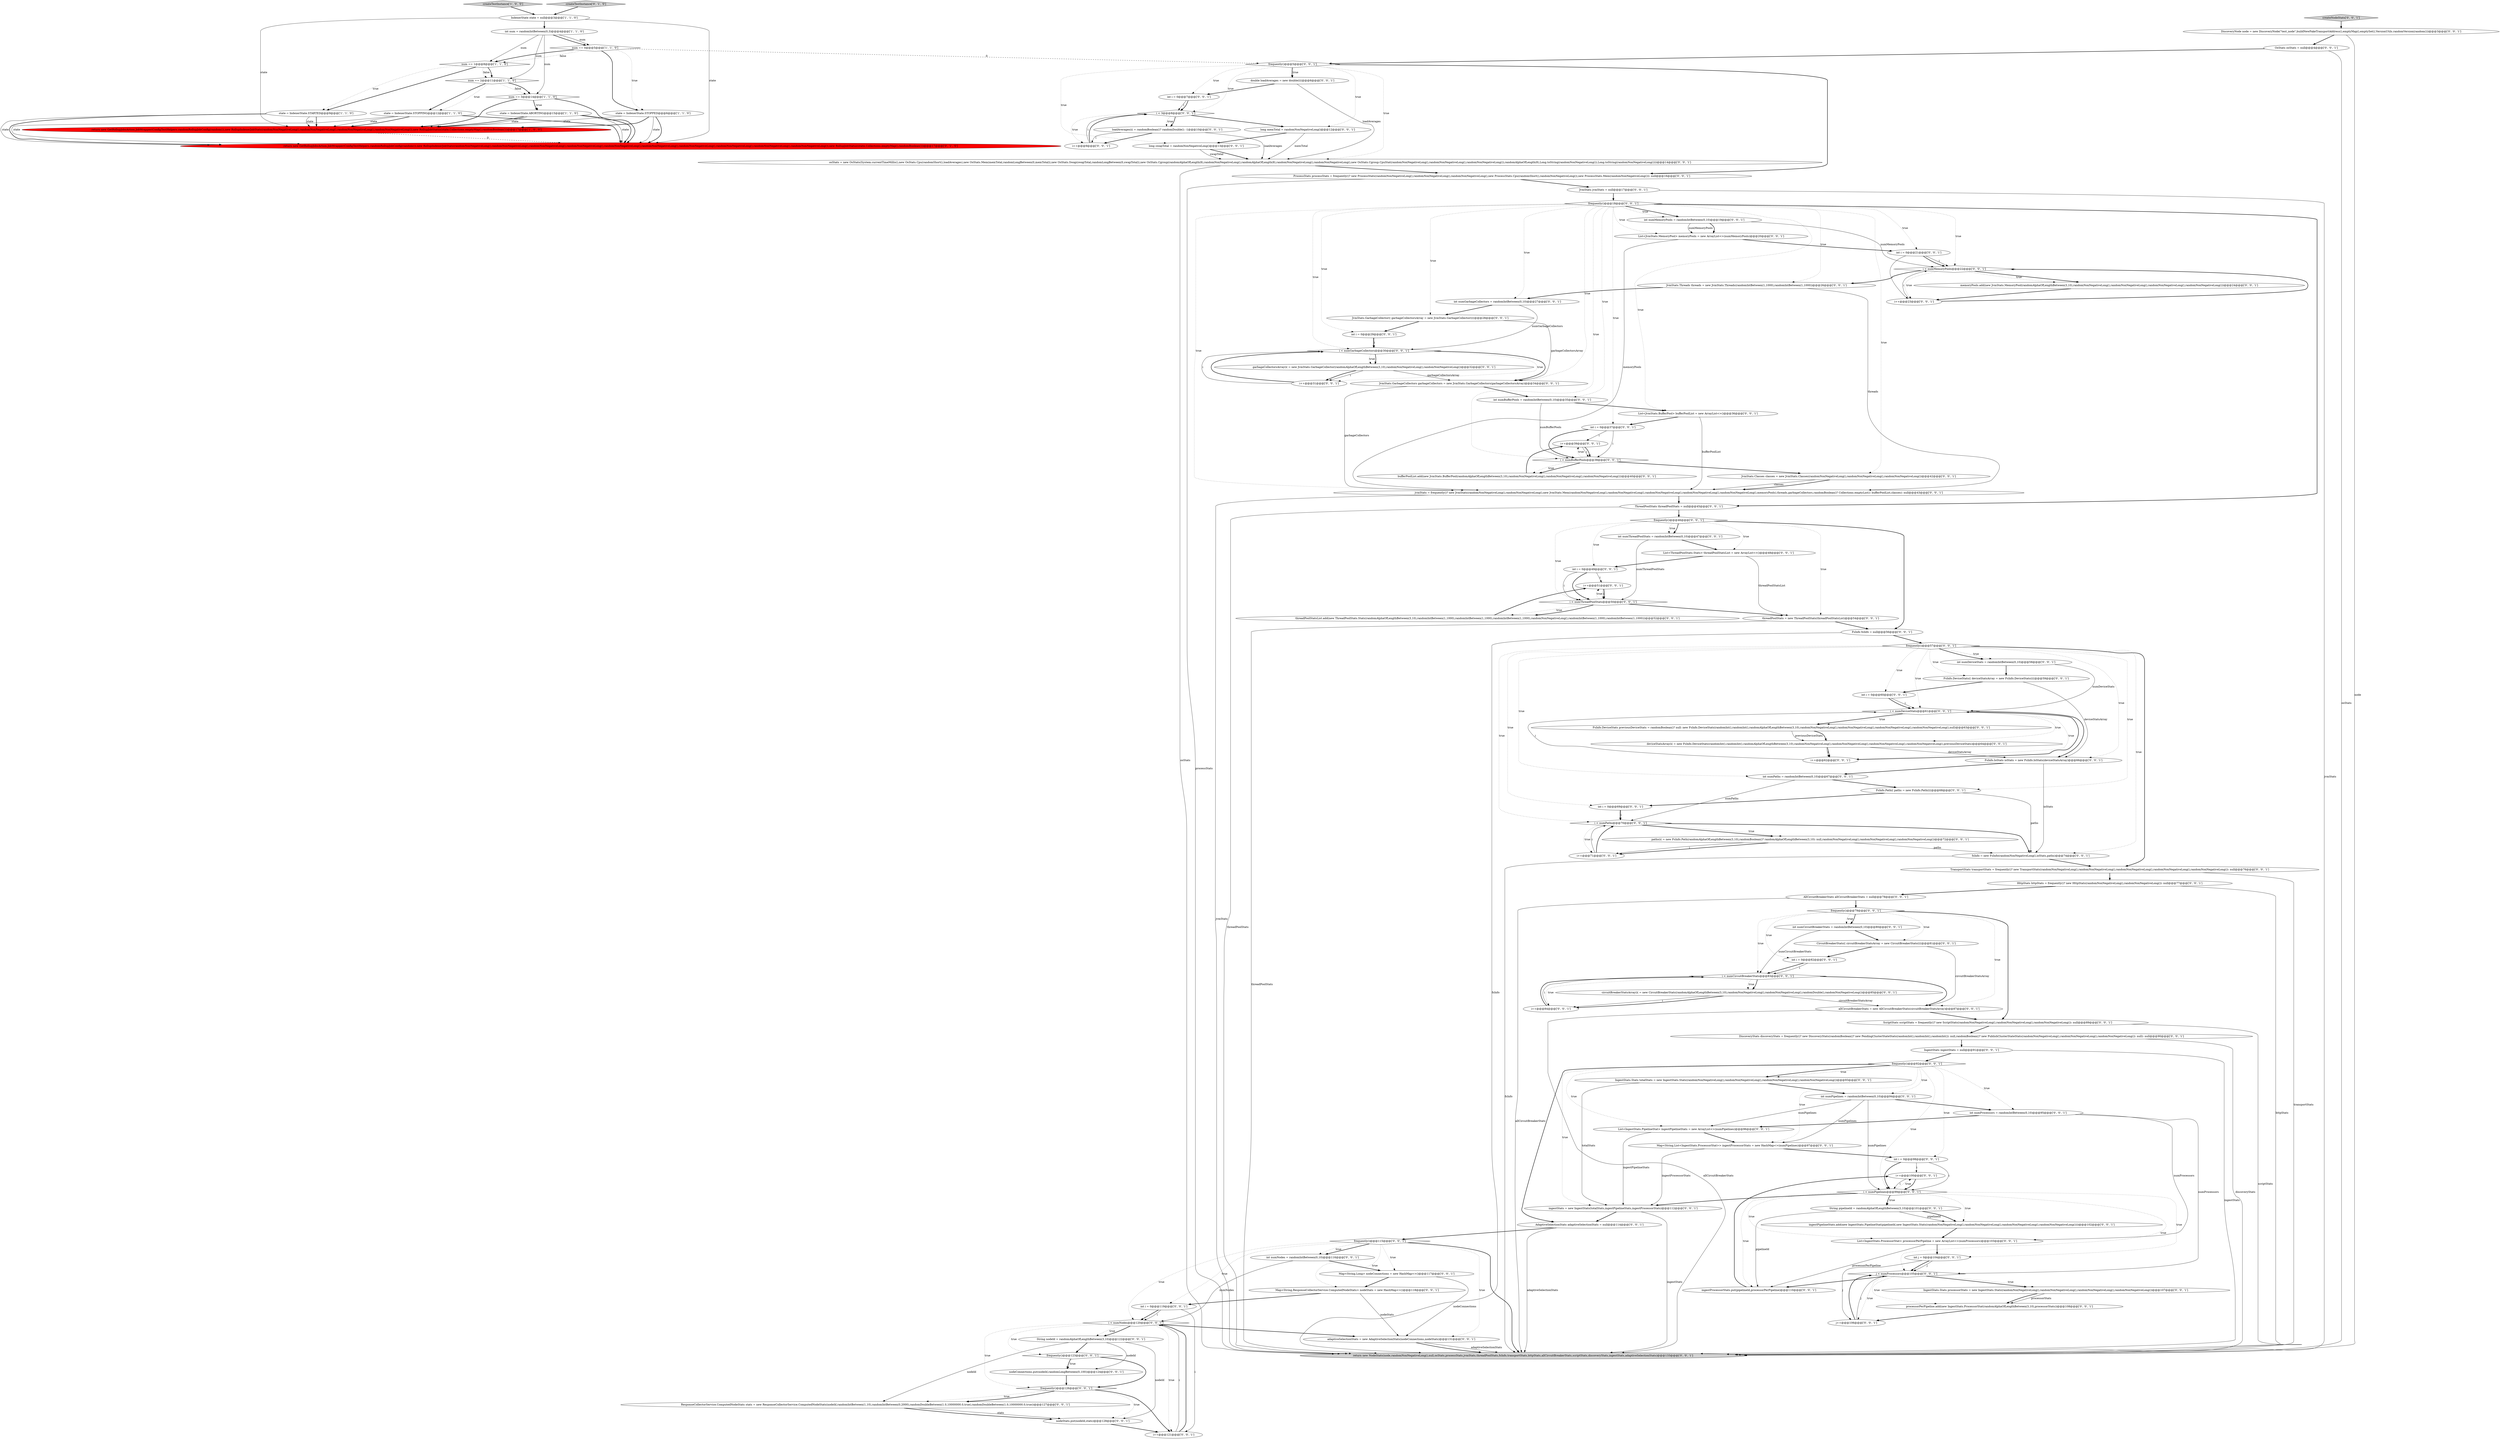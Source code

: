 digraph {
87 [style = filled, label = "AllCircuitBreakerStats allCircuitBreakerStats = null@@@78@@@['0', '0', '1']", fillcolor = white, shape = ellipse image = "AAA0AAABBB3BBB"];
48 [style = filled, label = "List<JvmStats.MemoryPool> memoryPools = new ArrayList<>(numMemoryPools)@@@20@@@['0', '0', '1']", fillcolor = white, shape = ellipse image = "AAA0AAABBB3BBB"];
12 [style = filled, label = "return new GetRollupJobsAction.JobWrapper(ConfigTestHelpers.randomRollupJobConfig(random()),new RollupIndexerJobStats(randomNonNegativeLong(),randomNonNegativeLong(),randomNonNegativeLong(),randomNonNegativeLong(),randomNonNegativeLong(),randomNonNegativeLong(),randomNonNegativeLong(),randomNonNegativeLong(),randomNonNegativeLong(),randomNonNegativeLong()),new RollupJobStatus(state,Collections.emptyMap(),randomBoolean()))@@@17@@@['0', '1', '0']", fillcolor = red, shape = ellipse image = "AAA1AAABBB2BBB"];
96 [style = filled, label = "Map<String,Long> nodeConnections = new HashMap<>()@@@117@@@['0', '0', '1']", fillcolor = white, shape = ellipse image = "AAA0AAABBB3BBB"];
47 [style = filled, label = "FsInfo.IoStats ioStats = new FsInfo.IoStats(deviceStatsArray)@@@66@@@['0', '0', '1']", fillcolor = white, shape = ellipse image = "AAA0AAABBB3BBB"];
124 [style = filled, label = "ScriptStats scriptStats = frequently()? new ScriptStats(randomNonNegativeLong(),randomNonNegativeLong(),randomNonNegativeLong()): null@@@89@@@['0', '0', '1']", fillcolor = white, shape = ellipse image = "AAA0AAABBB3BBB"];
102 [style = filled, label = "int i = 0@@@98@@@['0', '0', '1']", fillcolor = white, shape = ellipse image = "AAA0AAABBB3BBB"];
98 [style = filled, label = "frequently()@@@123@@@['0', '0', '1']", fillcolor = white, shape = diamond image = "AAA0AAABBB3BBB"];
61 [style = filled, label = "FsInfo.DeviceStats previousDeviceStats = randomBoolean()? null: new FsInfo.DeviceStats(randomInt(),randomInt(),randomAlphaOfLengthBetween(3,10),randomNonNegativeLong(),randomNonNegativeLong(),randomNonNegativeLong(),randomNonNegativeLong(),null)@@@63@@@['0', '0', '1']", fillcolor = white, shape = ellipse image = "AAA0AAABBB3BBB"];
23 [style = filled, label = "int i = 0@@@49@@@['0', '0', '1']", fillcolor = white, shape = ellipse image = "AAA0AAABBB3BBB"];
39 [style = filled, label = "OsStats osStats = null@@@4@@@['0', '0', '1']", fillcolor = white, shape = ellipse image = "AAA0AAABBB3BBB"];
18 [style = filled, label = "JvmStats.GarbageCollector(( garbageCollectorsArray = new JvmStats.GarbageCollector((((@@@28@@@['0', '0', '1']", fillcolor = white, shape = ellipse image = "AAA0AAABBB3BBB"];
54 [style = filled, label = "jvmStats = frequently()? new JvmStats(randomNonNegativeLong(),randomNonNegativeLong(),new JvmStats.Mem(randomNonNegativeLong(),randomNonNegativeLong(),randomNonNegativeLong(),randomNonNegativeLong(),randomNonNegativeLong(),memoryPools),threads,garbageCollectors,randomBoolean()? Collections.emptyList(): bufferPoolList,classes): null@@@43@@@['0', '0', '1']", fillcolor = white, shape = ellipse image = "AAA0AAABBB3BBB"];
63 [style = filled, label = "String nodeId = randomAlphaOfLengthBetween(3,10)@@@122@@@['0', '0', '1']", fillcolor = white, shape = ellipse image = "AAA0AAABBB3BBB"];
16 [style = filled, label = "ProcessStats processStats = frequently()? new ProcessStats(randomNonNegativeLong(),randomNonNegativeLong(),randomNonNegativeLong(),new ProcessStats.Cpu(randomShort(),randomNonNegativeLong()),new ProcessStats.Mem(randomNonNegativeLong())): null@@@16@@@['0', '0', '1']", fillcolor = white, shape = ellipse image = "AAA0AAABBB3BBB"];
68 [style = filled, label = "HttpStats httpStats = frequently()? new HttpStats(randomNonNegativeLong(),randomNonNegativeLong()): null@@@77@@@['0', '0', '1']", fillcolor = white, shape = ellipse image = "AAA0AAABBB3BBB"];
89 [style = filled, label = "circuitBreakerStatsArray(i( = new CircuitBreakerStats(randomAlphaOfLengthBetween(3,10),randomNonNegativeLong(),randomNonNegativeLong(),randomDouble(),randomNonNegativeLong())@@@85@@@['0', '0', '1']", fillcolor = white, shape = ellipse image = "AAA0AAABBB3BBB"];
99 [style = filled, label = "fsInfo = new FsInfo(randomNonNegativeLong(),ioStats,paths)@@@74@@@['0', '0', '1']", fillcolor = white, shape = ellipse image = "AAA0AAABBB3BBB"];
29 [style = filled, label = "threadPoolStatsList.add(new ThreadPoolStats.Stats(randomAlphaOfLengthBetween(3,10),randomIntBetween(1,1000),randomIntBetween(1,1000),randomIntBetween(1,1000),randomNonNegativeLong(),randomIntBetween(1,1000),randomIntBetween(1,1000)))@@@52@@@['0', '0', '1']", fillcolor = white, shape = ellipse image = "AAA0AAABBB3BBB"];
6 [style = filled, label = "createTestInstance['1', '0', '0']", fillcolor = lightgray, shape = diamond image = "AAA0AAABBB1BBB"];
75 [style = filled, label = "deviceStatsArray(i( = new FsInfo.DeviceStats(randomInt(),randomInt(),randomAlphaOfLengthBetween(3,10),randomNonNegativeLong(),randomNonNegativeLong(),randomNonNegativeLong(),randomNonNegativeLong(),previousDeviceStats)@@@64@@@['0', '0', '1']", fillcolor = white, shape = ellipse image = "AAA0AAABBB3BBB"];
109 [style = filled, label = "i < numNodes@@@120@@@['0', '0', '1']", fillcolor = white, shape = diamond image = "AAA0AAABBB3BBB"];
92 [style = filled, label = "int i = 0@@@29@@@['0', '0', '1']", fillcolor = white, shape = ellipse image = "AAA0AAABBB3BBB"];
69 [style = filled, label = "i++@@@100@@@['0', '0', '1']", fillcolor = white, shape = ellipse image = "AAA0AAABBB3BBB"];
57 [style = filled, label = "i++@@@51@@@['0', '0', '1']", fillcolor = white, shape = ellipse image = "AAA0AAABBB3BBB"];
5 [style = filled, label = "num == 2@@@11@@@['1', '1', '0']", fillcolor = white, shape = diamond image = "AAA0AAABBB1BBB"];
97 [style = filled, label = "JvmStats.GarbageCollectors garbageCollectors = new JvmStats.GarbageCollectors(garbageCollectorsArray)@@@34@@@['0', '0', '1']", fillcolor = white, shape = ellipse image = "AAA0AAABBB3BBB"];
111 [style = filled, label = "int i = 0@@@21@@@['0', '0', '1']", fillcolor = white, shape = ellipse image = "AAA0AAABBB3BBB"];
31 [style = filled, label = "Map<String,List<IngestStats.ProcessorStat>> ingestProcessorStats = new HashMap<>(numPipelines)@@@97@@@['0', '0', '1']", fillcolor = white, shape = ellipse image = "AAA0AAABBB3BBB"];
7 [style = filled, label = "num == 3@@@14@@@['1', '1', '0']", fillcolor = white, shape = diamond image = "AAA0AAABBB1BBB"];
76 [style = filled, label = "List<IngestStats.PipelineStat> ingestPipelineStats = new ArrayList<>(numPipelines)@@@96@@@['0', '0', '1']", fillcolor = white, shape = ellipse image = "AAA0AAABBB3BBB"];
95 [style = filled, label = "i < numMemoryPools@@@22@@@['0', '0', '1']", fillcolor = white, shape = diamond image = "AAA0AAABBB3BBB"];
101 [style = filled, label = "CircuitBreakerStats(( circuitBreakerStatsArray = new CircuitBreakerStats((((@@@81@@@['0', '0', '1']", fillcolor = white, shape = ellipse image = "AAA0AAABBB3BBB"];
108 [style = filled, label = "i < numPipelines@@@99@@@['0', '0', '1']", fillcolor = white, shape = diamond image = "AAA0AAABBB3BBB"];
113 [style = filled, label = "ingestPipelineStats.add(new IngestStats.PipelineStat(pipelineId,new IngestStats.Stats(randomNonNegativeLong(),randomNonNegativeLong(),randomNonNegativeLong(),randomNonNegativeLong())))@@@102@@@['0', '0', '1']", fillcolor = white, shape = ellipse image = "AAA0AAABBB3BBB"];
15 [style = filled, label = "int numNodes = randomIntBetween(0,10)@@@116@@@['0', '0', '1']", fillcolor = white, shape = ellipse image = "AAA0AAABBB3BBB"];
103 [style = filled, label = "bufferPoolList.add(new JvmStats.BufferPool(randomAlphaOfLengthBetween(3,10),randomNonNegativeLong(),randomNonNegativeLong(),randomNonNegativeLong()))@@@40@@@['0', '0', '1']", fillcolor = white, shape = ellipse image = "AAA0AAABBB3BBB"];
65 [style = filled, label = "long swapTotal = randomNonNegativeLong()@@@13@@@['0', '0', '1']", fillcolor = white, shape = ellipse image = "AAA0AAABBB3BBB"];
71 [style = filled, label = "int numMemoryPools = randomIntBetween(0,10)@@@19@@@['0', '0', '1']", fillcolor = white, shape = ellipse image = "AAA0AAABBB3BBB"];
14 [style = filled, label = "return new NodeStats(node,randomNonNegativeLong(),null,osStats,processStats,jvmStats,threadPoolStats,fsInfo,transportStats,httpStats,allCircuitBreakerStats,scriptStats,discoveryStats,ingestStats,adaptiveSelectionStats)@@@133@@@['0', '0', '1']", fillcolor = lightgray, shape = ellipse image = "AAA0AAABBB3BBB"];
26 [style = filled, label = "processorPerPipeline.add(new IngestStats.ProcessorStat(randomAlphaOfLengthBetween(3,10),processorStats))@@@108@@@['0', '0', '1']", fillcolor = white, shape = ellipse image = "AAA0AAABBB3BBB"];
60 [style = filled, label = "nodeStats.put(nodeId,stats)@@@128@@@['0', '0', '1']", fillcolor = white, shape = ellipse image = "AAA0AAABBB3BBB"];
30 [style = filled, label = "IngestStats.Stats totalStats = new IngestStats.Stats(randomNonNegativeLong(),randomNonNegativeLong(),randomNonNegativeLong(),randomNonNegativeLong())@@@93@@@['0', '0', '1']", fillcolor = white, shape = ellipse image = "AAA0AAABBB3BBB"];
66 [style = filled, label = "i++@@@9@@@['0', '0', '1']", fillcolor = white, shape = ellipse image = "AAA0AAABBB3BBB"];
123 [style = filled, label = "i++@@@71@@@['0', '0', '1']", fillcolor = white, shape = ellipse image = "AAA0AAABBB3BBB"];
64 [style = filled, label = "long memTotal = randomNonNegativeLong()@@@12@@@['0', '0', '1']", fillcolor = white, shape = ellipse image = "AAA0AAABBB3BBB"];
52 [style = filled, label = "i < numGarbageCollectors@@@30@@@['0', '0', '1']", fillcolor = white, shape = diamond image = "AAA0AAABBB3BBB"];
80 [style = filled, label = "frequently()@@@5@@@['0', '0', '1']", fillcolor = white, shape = diamond image = "AAA0AAABBB3BBB"];
78 [style = filled, label = "String pipelineId = randomAlphaOfLengthBetween(3,10)@@@101@@@['0', '0', '1']", fillcolor = white, shape = ellipse image = "AAA0AAABBB3BBB"];
121 [style = filled, label = "FsInfo fsInfo = null@@@56@@@['0', '0', '1']", fillcolor = white, shape = ellipse image = "AAA0AAABBB3BBB"];
17 [style = filled, label = "IngestStats ingestStats = null@@@91@@@['0', '0', '1']", fillcolor = white, shape = ellipse image = "AAA0AAABBB3BBB"];
88 [style = filled, label = "int i = 0@@@69@@@['0', '0', '1']", fillcolor = white, shape = ellipse image = "AAA0AAABBB3BBB"];
116 [style = filled, label = "i++@@@121@@@['0', '0', '1']", fillcolor = white, shape = ellipse image = "AAA0AAABBB3BBB"];
24 [style = filled, label = "int numBufferPools = randomIntBetween(0,10)@@@35@@@['0', '0', '1']", fillcolor = white, shape = ellipse image = "AAA0AAABBB3BBB"];
100 [style = filled, label = "i < numPaths@@@70@@@['0', '0', '1']", fillcolor = white, shape = diamond image = "AAA0AAABBB3BBB"];
115 [style = filled, label = "int numPaths = randomIntBetween(0,10)@@@67@@@['0', '0', '1']", fillcolor = white, shape = ellipse image = "AAA0AAABBB3BBB"];
94 [style = filled, label = "paths(i( = new FsInfo.Path(randomAlphaOfLengthBetween(3,10),randomBoolean()? randomAlphaOfLengthBetween(3,10): null,randomNonNegativeLong(),randomNonNegativeLong(),randomNonNegativeLong())@@@72@@@['0', '0', '1']", fillcolor = white, shape = ellipse image = "AAA0AAABBB3BBB"];
119 [style = filled, label = "ingestProcessorStats.put(pipelineId,processorPerPipeline)@@@110@@@['0', '0', '1']", fillcolor = white, shape = ellipse image = "AAA0AAABBB3BBB"];
110 [style = filled, label = "i++@@@23@@@['0', '0', '1']", fillcolor = white, shape = ellipse image = "AAA0AAABBB3BBB"];
19 [style = filled, label = "int numDeviceStats = randomIntBetween(0,10)@@@58@@@['0', '0', '1']", fillcolor = white, shape = ellipse image = "AAA0AAABBB3BBB"];
44 [style = filled, label = "List<ThreadPoolStats.Stats> threadPoolStatsList = new ArrayList<>()@@@48@@@['0', '0', '1']", fillcolor = white, shape = ellipse image = "AAA0AAABBB3BBB"];
93 [style = filled, label = "i++@@@62@@@['0', '0', '1']", fillcolor = white, shape = ellipse image = "AAA0AAABBB3BBB"];
86 [style = filled, label = "i++@@@31@@@['0', '0', '1']", fillcolor = white, shape = ellipse image = "AAA0AAABBB3BBB"];
84 [style = filled, label = "double loadAverages = new double((((@@@6@@@['0', '0', '1']", fillcolor = white, shape = ellipse image = "AAA0AAABBB3BBB"];
118 [style = filled, label = "FsInfo.Path(( paths = new FsInfo.Path((((@@@68@@@['0', '0', '1']", fillcolor = white, shape = ellipse image = "AAA0AAABBB3BBB"];
72 [style = filled, label = "ThreadPoolStats threadPoolStats = null@@@45@@@['0', '0', '1']", fillcolor = white, shape = ellipse image = "AAA0AAABBB3BBB"];
91 [style = filled, label = "int j = 0@@@104@@@['0', '0', '1']", fillcolor = white, shape = ellipse image = "AAA0AAABBB3BBB"];
38 [style = filled, label = "JvmStats.Classes classes = new JvmStats.Classes(randomNonNegativeLong(),randomNonNegativeLong(),randomNonNegativeLong())@@@42@@@['0', '0', '1']", fillcolor = white, shape = ellipse image = "AAA0AAABBB3BBB"];
10 [style = filled, label = "num == 0@@@5@@@['1', '1', '0']", fillcolor = white, shape = diamond image = "AAA0AAABBB1BBB"];
104 [style = filled, label = "allCircuitBreakerStats = new AllCircuitBreakerStats(circuitBreakerStatsArray)@@@87@@@['0', '0', '1']", fillcolor = white, shape = ellipse image = "AAA0AAABBB3BBB"];
114 [style = filled, label = "int i = 0@@@82@@@['0', '0', '1']", fillcolor = white, shape = ellipse image = "AAA0AAABBB3BBB"];
43 [style = filled, label = "List<IngestStats.ProcessorStat> processorPerPipeline = new ArrayList<>(numProcessors)@@@103@@@['0', '0', '1']", fillcolor = white, shape = ellipse image = "AAA0AAABBB3BBB"];
41 [style = filled, label = "Map<String,ResponseCollectorService.ComputedNodeStats> nodeStats = new HashMap<>()@@@118@@@['0', '0', '1']", fillcolor = white, shape = ellipse image = "AAA0AAABBB3BBB"];
33 [style = filled, label = "frequently()@@@57@@@['0', '0', '1']", fillcolor = white, shape = diamond image = "AAA0AAABBB3BBB"];
74 [style = filled, label = "loadAverages(i( = randomBoolean()? randomDouble(): -1@@@10@@@['0', '0', '1']", fillcolor = white, shape = ellipse image = "AAA0AAABBB3BBB"];
13 [style = filled, label = "createTestInstance['0', '1', '0']", fillcolor = lightgray, shape = diamond image = "AAA0AAABBB2BBB"];
51 [style = filled, label = "frequently()@@@79@@@['0', '0', '1']", fillcolor = white, shape = diamond image = "AAA0AAABBB3BBB"];
11 [style = filled, label = "state = IndexerState.STARTED@@@9@@@['1', '1', '0']", fillcolor = white, shape = ellipse image = "AAA0AAABBB1BBB"];
21 [style = filled, label = "i++@@@39@@@['0', '0', '1']", fillcolor = white, shape = ellipse image = "AAA0AAABBB3BBB"];
107 [style = filled, label = "i < numDeviceStats@@@61@@@['0', '0', '1']", fillcolor = white, shape = diamond image = "AAA0AAABBB3BBB"];
112 [style = filled, label = "FsInfo.DeviceStats(( deviceStatsArray = new FsInfo.DeviceStats((((@@@59@@@['0', '0', '1']", fillcolor = white, shape = ellipse image = "AAA0AAABBB3BBB"];
56 [style = filled, label = "int numPipelines = randomIntBetween(0,10)@@@94@@@['0', '0', '1']", fillcolor = white, shape = ellipse image = "AAA0AAABBB3BBB"];
67 [style = filled, label = "j++@@@106@@@['0', '0', '1']", fillcolor = white, shape = ellipse image = "AAA0AAABBB3BBB"];
22 [style = filled, label = "AdaptiveSelectionStats adaptiveSelectionStats = null@@@114@@@['0', '0', '1']", fillcolor = white, shape = ellipse image = "AAA0AAABBB3BBB"];
85 [style = filled, label = "i < 3@@@8@@@['0', '0', '1']", fillcolor = white, shape = diamond image = "AAA0AAABBB3BBB"];
25 [style = filled, label = "adaptiveSelectionStats = new AdaptiveSelectionStats(nodeConnections,nodeStats)@@@131@@@['0', '0', '1']", fillcolor = white, shape = ellipse image = "AAA0AAABBB3BBB"];
32 [style = filled, label = "int i = 0@@@7@@@['0', '0', '1']", fillcolor = white, shape = ellipse image = "AAA0AAABBB3BBB"];
58 [style = filled, label = "frequently()@@@115@@@['0', '0', '1']", fillcolor = white, shape = diamond image = "AAA0AAABBB3BBB"];
1 [style = filled, label = "state = IndexerState.STOPPED@@@6@@@['1', '1', '0']", fillcolor = white, shape = ellipse image = "AAA0AAABBB1BBB"];
8 [style = filled, label = "return new GetRollupJobsAction.JobWrapper(ConfigTestHelpers.randomRollupJobConfig(random()),new RollupIndexerJobStats(randomNonNegativeLong(),randomNonNegativeLong(),randomNonNegativeLong(),randomNonNegativeLong()),new RollupJobStatus(state,Collections.emptyMap(),randomBoolean()))@@@17@@@['1', '0', '0']", fillcolor = red, shape = ellipse image = "AAA1AAABBB1BBB"];
34 [style = filled, label = "DiscoveryNode node = new DiscoveryNode(\"test_node\",buildNewFakeTransportAddress(),emptyMap(),emptySet(),VersionUtils.randomVersion(random()))@@@3@@@['0', '0', '1']", fillcolor = white, shape = ellipse image = "AAA0AAABBB3BBB"];
122 [style = filled, label = "ingestStats = new IngestStats(totalStats,ingestPipelineStats,ingestProcessorStats)@@@112@@@['0', '0', '1']", fillcolor = white, shape = ellipse image = "AAA0AAABBB3BBB"];
79 [style = filled, label = "threadPoolStats = new ThreadPoolStats(threadPoolStatsList)@@@54@@@['0', '0', '1']", fillcolor = white, shape = ellipse image = "AAA0AAABBB3BBB"];
125 [style = filled, label = "DiscoveryStats discoveryStats = frequently()? new DiscoveryStats(randomBoolean()? new PendingClusterStateStats(randomInt(),randomInt(),randomInt()): null,randomBoolean()? new PublishClusterStateStats(randomNonNegativeLong(),randomNonNegativeLong(),randomNonNegativeLong()): null): null@@@90@@@['0', '0', '1']", fillcolor = white, shape = ellipse image = "AAA0AAABBB3BBB"];
53 [style = filled, label = "int i = 0@@@37@@@['0', '0', '1']", fillcolor = white, shape = ellipse image = "AAA0AAABBB3BBB"];
2 [style = filled, label = "state = IndexerState.ABORTING@@@15@@@['1', '1', '0']", fillcolor = white, shape = ellipse image = "AAA0AAABBB1BBB"];
73 [style = filled, label = "TransportStats transportStats = frequently()? new TransportStats(randomNonNegativeLong(),randomNonNegativeLong(),randomNonNegativeLong(),randomNonNegativeLong(),randomNonNegativeLong()): null@@@76@@@['0', '0', '1']", fillcolor = white, shape = ellipse image = "AAA0AAABBB3BBB"];
0 [style = filled, label = "IndexerState state = null@@@3@@@['1', '1', '0']", fillcolor = white, shape = ellipse image = "AAA0AAABBB1BBB"];
37 [style = filled, label = "JvmStats.Threads threads = new JvmStats.Threads(randomIntBetween(1,1000),randomIntBetween(1,1000))@@@26@@@['0', '0', '1']", fillcolor = white, shape = ellipse image = "AAA0AAABBB3BBB"];
49 [style = filled, label = "frequently()@@@92@@@['0', '0', '1']", fillcolor = white, shape = diamond image = "AAA0AAABBB3BBB"];
27 [style = filled, label = "garbageCollectorsArray(i( = new JvmStats.GarbageCollector(randomAlphaOfLengthBetween(3,10),randomNonNegativeLong(),randomNonNegativeLong())@@@32@@@['0', '0', '1']", fillcolor = white, shape = ellipse image = "AAA0AAABBB3BBB"];
50 [style = filled, label = "int i = 0@@@60@@@['0', '0', '1']", fillcolor = white, shape = ellipse image = "AAA0AAABBB3BBB"];
35 [style = filled, label = "frequently()@@@126@@@['0', '0', '1']", fillcolor = white, shape = diamond image = "AAA0AAABBB3BBB"];
55 [style = filled, label = "i++@@@84@@@['0', '0', '1']", fillcolor = white, shape = ellipse image = "AAA0AAABBB3BBB"];
82 [style = filled, label = "frequently()@@@46@@@['0', '0', '1']", fillcolor = white, shape = diamond image = "AAA0AAABBB3BBB"];
42 [style = filled, label = "int numCircuitBreakerStats = randomIntBetween(0,10)@@@80@@@['0', '0', '1']", fillcolor = white, shape = ellipse image = "AAA0AAABBB3BBB"];
117 [style = filled, label = "List<JvmStats.BufferPool> bufferPoolList = new ArrayList<>()@@@36@@@['0', '0', '1']", fillcolor = white, shape = ellipse image = "AAA0AAABBB3BBB"];
9 [style = filled, label = "state = IndexerState.STOPPING@@@12@@@['1', '1', '0']", fillcolor = white, shape = ellipse image = "AAA0AAABBB1BBB"];
40 [style = filled, label = "i < numBufferPools@@@38@@@['0', '0', '1']", fillcolor = white, shape = diamond image = "AAA0AAABBB3BBB"];
36 [style = filled, label = "nodeConnections.put(nodeId,randomLongBetween(0,100))@@@124@@@['0', '0', '1']", fillcolor = white, shape = ellipse image = "AAA0AAABBB3BBB"];
28 [style = filled, label = "i < numThreadPoolStats@@@50@@@['0', '0', '1']", fillcolor = white, shape = diamond image = "AAA0AAABBB3BBB"];
81 [style = filled, label = "j < numProcessors@@@105@@@['0', '0', '1']", fillcolor = white, shape = diamond image = "AAA0AAABBB3BBB"];
59 [style = filled, label = "memoryPools.add(new JvmStats.MemoryPool(randomAlphaOfLengthBetween(3,10),randomNonNegativeLong(),randomNonNegativeLong(),randomNonNegativeLong(),randomNonNegativeLong()))@@@24@@@['0', '0', '1']", fillcolor = white, shape = ellipse image = "AAA0AAABBB3BBB"];
83 [style = filled, label = "IngestStats.Stats processorStats = new IngestStats.Stats(randomNonNegativeLong(),randomNonNegativeLong(),randomNonNegativeLong(),randomNonNegativeLong())@@@107@@@['0', '0', '1']", fillcolor = white, shape = ellipse image = "AAA0AAABBB3BBB"];
3 [style = filled, label = "int num = randomIntBetween(0,3)@@@4@@@['1', '1', '0']", fillcolor = white, shape = ellipse image = "AAA0AAABBB1BBB"];
105 [style = filled, label = "JvmStats jvmStats = null@@@17@@@['0', '0', '1']", fillcolor = white, shape = ellipse image = "AAA0AAABBB3BBB"];
46 [style = filled, label = "int i = 0@@@119@@@['0', '0', '1']", fillcolor = white, shape = ellipse image = "AAA0AAABBB3BBB"];
70 [style = filled, label = "ResponseCollectorService.ComputedNodeStats stats = new ResponseCollectorService.ComputedNodeStats(nodeId,randomIntBetween(1,10),randomIntBetween(0,2000),randomDoubleBetween(1.0,10000000.0,true),randomDoubleBetween(1.0,10000000.0,true))@@@127@@@['0', '0', '1']", fillcolor = white, shape = ellipse image = "AAA0AAABBB3BBB"];
77 [style = filled, label = "int numThreadPoolStats = randomIntBetween(0,10)@@@47@@@['0', '0', '1']", fillcolor = white, shape = ellipse image = "AAA0AAABBB3BBB"];
20 [style = filled, label = "i < numCircuitBreakerStats@@@83@@@['0', '0', '1']", fillcolor = white, shape = diamond image = "AAA0AAABBB3BBB"];
45 [style = filled, label = "int numGarbageCollectors = randomIntBetween(0,10)@@@27@@@['0', '0', '1']", fillcolor = white, shape = ellipse image = "AAA0AAABBB3BBB"];
62 [style = filled, label = "int numProcessors = randomIntBetween(0,10)@@@95@@@['0', '0', '1']", fillcolor = white, shape = ellipse image = "AAA0AAABBB3BBB"];
106 [style = filled, label = "createNodeStats['0', '0', '1']", fillcolor = lightgray, shape = diamond image = "AAA0AAABBB3BBB"];
4 [style = filled, label = "num == 1@@@8@@@['1', '1', '0']", fillcolor = white, shape = diamond image = "AAA0AAABBB1BBB"];
120 [style = filled, label = "frequently()@@@18@@@['0', '0', '1']", fillcolor = white, shape = diamond image = "AAA0AAABBB3BBB"];
90 [style = filled, label = "osStats = new OsStats(System.currentTimeMillis(),new OsStats.Cpu(randomShort(),loadAverages),new OsStats.Mem(memTotal,randomLongBetween(0,memTotal)),new OsStats.Swap(swapTotal,randomLongBetween(0,swapTotal)),new OsStats.Cgroup(randomAlphaOfLength(8),randomNonNegativeLong(),randomAlphaOfLength(8),randomNonNegativeLong(),randomNonNegativeLong(),new OsStats.Cgroup.CpuStat(randomNonNegativeLong(),randomNonNegativeLong(),randomNonNegativeLong()),randomAlphaOfLength(8),Long.toString(randomNonNegativeLong()),Long.toString(randomNonNegativeLong())))@@@14@@@['0', '0', '1']", fillcolor = white, shape = ellipse image = "AAA0AAABBB3BBB"];
52->97 [style = bold, label=""];
85->74 [style = dotted, label="true"];
68->14 [style = solid, label="httpStats"];
72->14 [style = solid, label="threadPoolStats"];
49->62 [style = dotted, label="true"];
81->83 [style = bold, label=""];
123->100 [style = solid, label="i"];
40->103 [style = bold, label=""];
25->14 [style = bold, label=""];
78->119 [style = solid, label="pipelineId"];
46->109 [style = bold, label=""];
107->61 [style = bold, label=""];
93->107 [style = bold, label=""];
61->75 [style = solid, label="previousDeviceStats"];
1->12 [style = bold, label=""];
78->113 [style = solid, label="pipelineId"];
91->81 [style = bold, label=""];
98->36 [style = bold, label=""];
10->1 [style = dotted, label="true"];
63->98 [style = bold, label=""];
60->116 [style = bold, label=""];
108->81 [style = dotted, label="true"];
23->28 [style = solid, label="i"];
98->35 [style = bold, label=""];
33->118 [style = dotted, label="true"];
20->104 [style = bold, label=""];
1->12 [style = solid, label="state"];
85->64 [style = bold, label=""];
116->109 [style = solid, label="i"];
83->26 [style = solid, label="processorStats"];
104->124 [style = bold, label=""];
109->116 [style = dotted, label="true"];
54->14 [style = solid, label="jvmStats"];
28->29 [style = dotted, label="true"];
96->25 [style = solid, label="nodeConnections"];
7->2 [style = bold, label=""];
80->16 [style = bold, label=""];
81->67 [style = dotted, label="true"];
95->37 [style = bold, label=""];
3->10 [style = solid, label="num"];
10->1 [style = bold, label=""];
58->15 [style = bold, label=""];
27->86 [style = solid, label="i"];
0->12 [style = solid, label="state"];
82->44 [style = dotted, label="true"];
89->55 [style = solid, label="i"];
76->122 [style = solid, label="ingestPipelineStats"];
120->97 [style = dotted, label="true"];
48->111 [style = bold, label=""];
108->119 [style = dotted, label="true"];
96->41 [style = bold, label=""];
95->110 [style = dotted, label="true"];
82->77 [style = bold, label=""];
75->93 [style = solid, label="i"];
80->65 [style = dotted, label="true"];
3->4 [style = solid, label="num"];
69->108 [style = bold, label=""];
41->25 [style = solid, label="nodeStats"];
100->94 [style = bold, label=""];
120->54 [style = dotted, label="true"];
77->28 [style = solid, label="numThreadPoolStats"];
4->5 [style = bold, label=""];
108->69 [style = dotted, label="true"];
51->104 [style = dotted, label="true"];
124->14 [style = solid, label="scriptStats"];
6->0 [style = bold, label=""];
91->81 [style = solid, label="j"];
107->93 [style = dotted, label="true"];
81->26 [style = dotted, label="true"];
52->86 [style = dotted, label="true"];
112->47 [style = solid, label="deviceStatsArray"];
92->52 [style = bold, label=""];
3->5 [style = solid, label="num"];
120->95 [style = dotted, label="true"];
92->52 [style = solid, label="i"];
117->53 [style = bold, label=""];
10->4 [style = bold, label=""];
30->56 [style = bold, label=""];
33->19 [style = dotted, label="true"];
79->121 [style = bold, label=""];
44->79 [style = solid, label="threadPoolStatsList"];
82->28 [style = dotted, label="true"];
21->40 [style = solid, label="i"];
2->8 [style = bold, label=""];
74->66 [style = solid, label="i"];
90->14 [style = solid, label="osStats"];
11->8 [style = solid, label="state"];
71->95 [style = solid, label="numMemoryPools"];
105->120 [style = bold, label=""];
88->100 [style = bold, label=""];
100->99 [style = bold, label=""];
71->48 [style = bold, label=""];
120->71 [style = bold, label=""];
58->109 [style = dotted, label="true"];
72->82 [style = bold, label=""];
89->55 [style = bold, label=""];
49->22 [style = bold, label=""];
111->95 [style = solid, label="i"];
23->28 [style = bold, label=""];
58->25 [style = dotted, label="true"];
2->12 [style = solid, label="state"];
35->116 [style = bold, label=""];
101->114 [style = bold, label=""];
61->75 [style = bold, label=""];
120->72 [style = bold, label=""];
80->90 [style = dotted, label="true"];
123->100 [style = bold, label=""];
43->91 [style = bold, label=""];
38->54 [style = solid, label="classes"];
5->9 [style = dotted, label="true"];
9->8 [style = solid, label="state"];
118->99 [style = solid, label="paths"];
66->85 [style = bold, label=""];
0->3 [style = bold, label=""];
78->113 [style = bold, label=""];
49->30 [style = dotted, label="true"];
19->112 [style = bold, label=""];
102->69 [style = solid, label="i"];
62->81 [style = solid, label="numProcessors"];
27->97 [style = solid, label="garbageCollectorsArray"];
111->95 [style = bold, label=""];
42->101 [style = bold, label=""];
107->61 [style = dotted, label="true"];
84->90 [style = solid, label="loadAverages"];
10->80 [style = dashed, label="0"];
18->97 [style = solid, label="garbageCollectorsArray"];
22->14 [style = solid, label="adaptiveSelectionStats"];
57->28 [style = solid, label="i"];
114->20 [style = solid, label="i"];
3->10 [style = bold, label=""];
83->26 [style = bold, label=""];
63->36 [style = solid, label="nodeId"];
27->86 [style = bold, label=""];
70->60 [style = solid, label="stats"];
58->15 [style = dotted, label="true"];
120->48 [style = dotted, label="true"];
36->35 [style = bold, label=""];
28->29 [style = bold, label=""];
69->108 [style = solid, label="i"];
7->2 [style = dotted, label="true"];
35->70 [style = dotted, label="true"];
38->54 [style = bold, label=""];
68->87 [style = bold, label=""];
109->25 [style = bold, label=""];
15->109 [style = solid, label="numNodes"];
42->20 [style = solid, label="numCircuitBreakerStats"];
37->54 [style = solid, label="threads"];
117->54 [style = solid, label="bufferPoolList"];
20->55 [style = dotted, label="true"];
74->66 [style = bold, label=""];
58->46 [style = dotted, label="true"];
120->24 [style = dotted, label="true"];
64->90 [style = solid, label="memTotal"];
74->90 [style = solid, label="loadAverages"];
17->49 [style = bold, label=""];
119->69 [style = bold, label=""];
81->83 [style = dotted, label="true"];
112->50 [style = bold, label=""];
33->99 [style = dotted, label="true"];
28->79 [style = bold, label=""];
20->89 [style = bold, label=""];
45->52 [style = solid, label="numGarbageCollectors"];
2->8 [style = solid, label="state"];
25->14 [style = solid, label="adaptiveSelectionStats"];
45->18 [style = bold, label=""];
35->70 [style = bold, label=""];
80->84 [style = dotted, label="true"];
32->85 [style = solid, label="i"];
97->54 [style = solid, label="garbageCollectors"];
120->45 [style = dotted, label="true"];
7->12 [style = bold, label=""];
24->117 [style = bold, label=""];
103->21 [style = bold, label=""];
82->77 [style = dotted, label="true"];
28->57 [style = dotted, label="true"];
109->35 [style = dotted, label="true"];
100->123 [style = dotted, label="true"];
89->104 [style = solid, label="circuitBreakerStatsArray"];
63->70 [style = solid, label="nodeId"];
120->18 [style = dotted, label="true"];
63->60 [style = solid, label="nodeId"];
82->79 [style = dotted, label="true"];
51->114 [style = dotted, label="true"];
107->75 [style = dotted, label="true"];
121->14 [style = solid, label="fsInfo"];
21->40 [style = bold, label=""];
10->4 [style = dotted, label="false"];
108->113 [style = dotted, label="true"];
0->8 [style = solid, label="state"];
39->80 [style = bold, label=""];
48->54 [style = solid, label="memoryPools"];
5->9 [style = bold, label=""];
52->27 [style = bold, label=""];
31->122 [style = solid, label="ingestProcessorStats"];
67->81 [style = bold, label=""];
33->50 [style = dotted, label="true"];
8->12 [style = dashed, label="0"];
39->14 [style = solid, label="osStats"];
85->66 [style = dotted, label="true"];
40->38 [style = bold, label=""];
7->8 [style = bold, label=""];
47->115 [style = bold, label=""];
65->90 [style = bold, label=""];
125->14 [style = solid, label="discoveryStats"];
105->14 [style = solid, label="jvmStats"];
51->42 [style = dotted, label="true"];
73->14 [style = solid, label="transportStats"];
33->88 [style = dotted, label="true"];
59->110 [style = bold, label=""];
65->90 [style = solid, label="swapTotal"];
79->14 [style = solid, label="threadPoolStats"];
51->20 [style = dotted, label="true"];
120->71 [style = dotted, label="true"];
94->123 [style = bold, label=""];
93->107 [style = solid, label="i"];
46->116 [style = solid, label="i"];
26->67 [style = bold, label=""];
88->100 [style = solid, label="i"];
62->43 [style = solid, label="numProcessors"];
106->34 [style = bold, label=""];
56->62 [style = bold, label=""];
90->16 [style = bold, label=""];
11->12 [style = bold, label=""];
50->107 [style = solid, label="i"];
9->8 [style = bold, label=""];
55->20 [style = solid, label="i"];
18->92 [style = bold, label=""];
86->52 [style = solid, label="i"];
82->23 [style = dotted, label="true"];
66->85 [style = solid, label="i"];
41->46 [style = bold, label=""];
109->98 [style = dotted, label="true"];
75->47 [style = solid, label="deviceStatsArray"];
29->57 [style = bold, label=""];
87->51 [style = bold, label=""];
1->8 [style = bold, label=""];
11->12 [style = solid, label="state"];
31->102 [style = bold, label=""];
49->102 [style = dotted, label="true"];
58->14 [style = bold, label=""];
17->14 [style = solid, label="ingestStats"];
46->109 [style = solid, label="i"];
33->47 [style = dotted, label="true"];
122->14 [style = solid, label="ingestStats"];
49->30 [style = bold, label=""];
94->99 [style = solid, label="paths"];
64->65 [style = bold, label=""];
34->39 [style = bold, label=""];
33->19 [style = bold, label=""];
111->110 [style = solid, label="i"];
114->20 [style = bold, label=""];
108->91 [style = dotted, label="true"];
85->74 [style = bold, label=""];
40->21 [style = dotted, label="true"];
108->122 [style = bold, label=""];
122->22 [style = bold, label=""];
109->63 [style = dotted, label="true"];
94->123 [style = solid, label="i"];
101->104 [style = solid, label="circuitBreakerStatsArray"];
91->67 [style = solid, label="j"];
70->60 [style = bold, label=""];
33->73 [style = bold, label=""];
95->59 [style = bold, label=""];
110->95 [style = bold, label=""];
35->60 [style = dotted, label="true"];
54->72 [style = bold, label=""];
108->78 [style = dotted, label="true"];
120->53 [style = dotted, label="true"];
43->119 [style = solid, label="processorPerPipeline"];
81->119 [style = bold, label=""];
80->32 [style = dotted, label="true"];
80->84 [style = bold, label=""];
9->12 [style = solid, label="state"];
56->31 [style = solid, label="numPipelines"];
102->108 [style = bold, label=""];
4->5 [style = dotted, label="false"];
62->76 [style = bold, label=""];
23->57 [style = solid, label="i"];
50->107 [style = bold, label=""];
71->48 [style = solid, label="numMemoryPools"];
120->40 [style = dotted, label="true"];
56->76 [style = solid, label="numPipelines"];
120->92 [style = dotted, label="true"];
120->52 [style = dotted, label="true"];
30->122 [style = solid, label="totalStats"];
44->23 [style = bold, label=""];
86->52 [style = bold, label=""];
56->108 [style = solid, label="numPipelines"];
1->8 [style = solid, label="state"];
124->125 [style = bold, label=""];
47->99 [style = solid, label="ioStats"];
104->14 [style = solid, label="allCircuitBreakerStats"];
33->112 [style = dotted, label="true"];
5->7 [style = dotted, label="false"];
108->78 [style = bold, label=""];
120->37 [style = dotted, label="true"];
116->109 [style = bold, label=""];
49->122 [style = dotted, label="true"];
33->115 [style = dotted, label="true"];
51->101 [style = dotted, label="true"];
120->111 [style = dotted, label="true"];
125->17 [style = bold, label=""];
33->100 [style = dotted, label="true"];
34->14 [style = solid, label="node"];
80->64 [style = dotted, label="true"];
76->31 [style = bold, label=""];
110->95 [style = solid, label="i"];
33->107 [style = dotted, label="true"];
97->24 [style = bold, label=""];
102->108 [style = solid, label="i"];
11->8 [style = bold, label=""];
5->7 [style = bold, label=""];
37->45 [style = bold, label=""];
120->117 [style = dotted, label="true"];
51->42 [style = bold, label=""];
19->107 [style = solid, label="numDeviceStats"];
53->21 [style = solid, label="i"];
13->0 [style = bold, label=""];
16->105 [style = bold, label=""];
77->44 [style = bold, label=""];
32->85 [style = bold, label=""];
115->100 [style = solid, label="numPaths"];
20->89 [style = dotted, label="true"];
49->76 [style = dotted, label="true"];
4->11 [style = dotted, label="true"];
53->40 [style = bold, label=""];
121->33 [style = bold, label=""];
99->14 [style = solid, label="fsInfo"];
51->124 [style = bold, label=""];
40->103 [style = dotted, label="true"];
49->56 [style = dotted, label="true"];
109->63 [style = bold, label=""];
22->58 [style = bold, label=""];
9->12 [style = bold, label=""];
84->32 [style = bold, label=""];
107->47 [style = bold, label=""];
113->43 [style = bold, label=""];
58->96 [style = dotted, label="true"];
99->73 [style = bold, label=""];
58->41 [style = dotted, label="true"];
67->81 [style = solid, label="j"];
100->94 [style = dotted, label="true"];
108->43 [style = dotted, label="true"];
55->20 [style = bold, label=""];
118->88 [style = bold, label=""];
57->28 [style = bold, label=""];
120->38 [style = dotted, label="true"];
16->14 [style = solid, label="processStats"];
49->31 [style = dotted, label="true"];
82->121 [style = bold, label=""];
87->14 [style = solid, label="allCircuitBreakerStats"];
3->7 [style = solid, label="num"];
2->12 [style = bold, label=""];
52->27 [style = dotted, label="true"];
24->40 [style = solid, label="numBufferPools"];
49->108 [style = dotted, label="true"];
53->40 [style = solid, label="i"];
95->59 [style = dotted, label="true"];
98->36 [style = dotted, label="true"];
15->96 [style = bold, label=""];
80->85 [style = dotted, label="true"];
75->93 [style = bold, label=""];
73->68 [style = bold, label=""];
4->11 [style = bold, label=""];
115->118 [style = bold, label=""];
}
